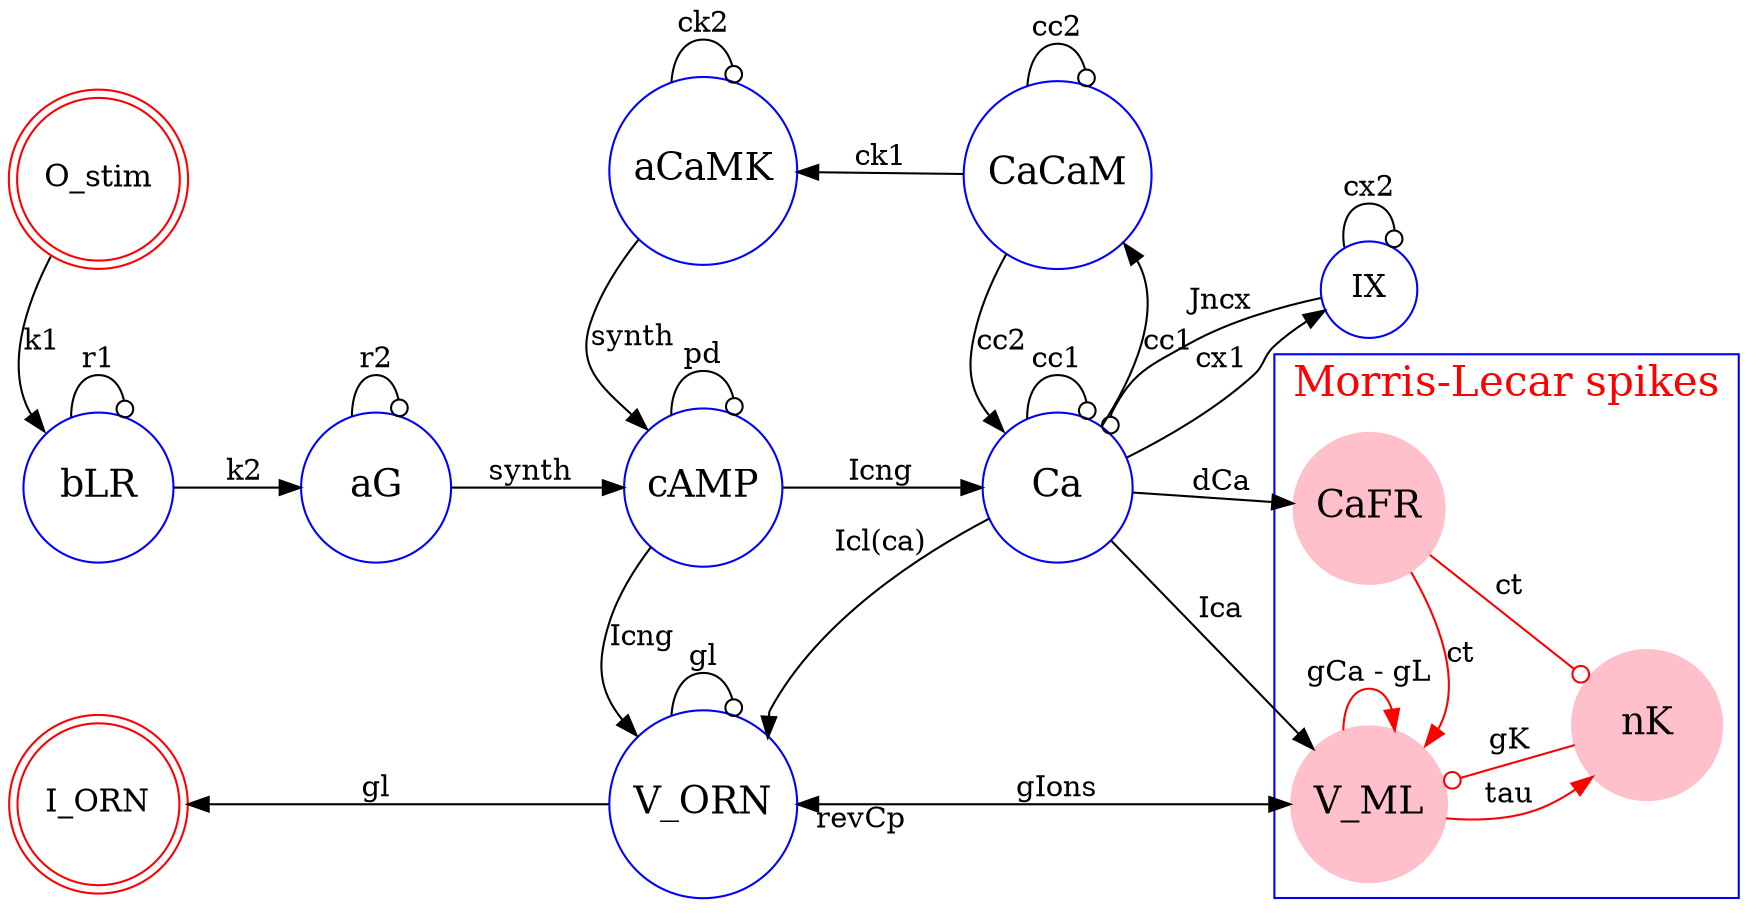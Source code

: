 digraph spiking_ORN {
	rankdir=LR;
	node [shape = doublecircle, color=red, width=0.7,fontsize=15]; O_stim, I_ORN;
	//node [shape = doublecircle, color=blue, width=1,fontsize=18]; Ca;
	node [shape = circle, color=blue, width=0, fontsize=15]; IX;
	node [shape = circle, color=blue, width=1,fontsize=18,style=unfilled];
	edge [color=black];
	

	subgraph clusterB {
		node [style=filled, color=pink];
		edge [color=red];
		label = "Morris-Lecar spikes";
		fontsize = 20;
		fontcolor=red;
		color=blue;
		nK -> V_ML[label = gK, arrowhead=odot];
		CaFR -> V_ML [arrowhead="odot",label = "ct",headport="ne"];
		CaFR -> nK [label = "ct", arrowhead=odot];
		V_ML -> nK [label = "tau"];
		V_ML -> V_ML [label = "gCa - gL"];
		{rank = max nK}
		{rank = same CaFR V_ML}
    }

	O_stim -> bLR [label = k1, headport=nw];
	bLR -> bLR [label = r1, arrowhead=odot];
	bLR -> aG [label = k2];
	aG -> aG [label = r2, arrowhead=odot];
	aG -> cAMP [label = synth];
	aCaMK -> cAMP [label = synth, arrowhead=odot,headport=nw];
	cAMP -> cAMP [label = pd, arrowhead=odot];
	CaCaM -> aCaMK [label = ck1];
	aCaMK -> aCaMK [label = ck2, arrowhead=odot];
	CaCaM -> CaCaM [label = cc2, arrowhead=odot];
	Ca -> CaCaM [label = cc1, headport=se];	
	Ca -> Ca [label = cc1, arrowhead=odot];	
	CaCaM -> Ca [label = cc2, headport=nw];

	Ca -> IX [label = cx1];
	IX -> IX [label = cx2, arrowhead=odot];
	IX -> Ca [label = Jncx, arrowhead=odot,headport=ne];

	cAMP -> Ca [label = Icng];
	cAMP -> V_ORN [label = Icng, headport=nw];
	V_ORN -> V_ORN [label = gl, arrowhead=odot];
	Ca -> V_ORN [label="Icl(ca)", headport=ne];
	V_ORN -> I_ORN [label = gl];
	Ca -> CaFR [label = "dCa"];
	V_ORN -> V_ML [dir=both, label=gIons, taillabel="  revCp"];
	Ca -> V_ML [label = "Ica"];

	{rank = min bLR O_stim I_ORN}
	{rank = same cAMP aCaMK V_ORN}
	{rank = same Ca CaCaM}
}

// dot -Tpng -Gdpi=300 spiking_ORN_model.gv -o .\figs\model.png
